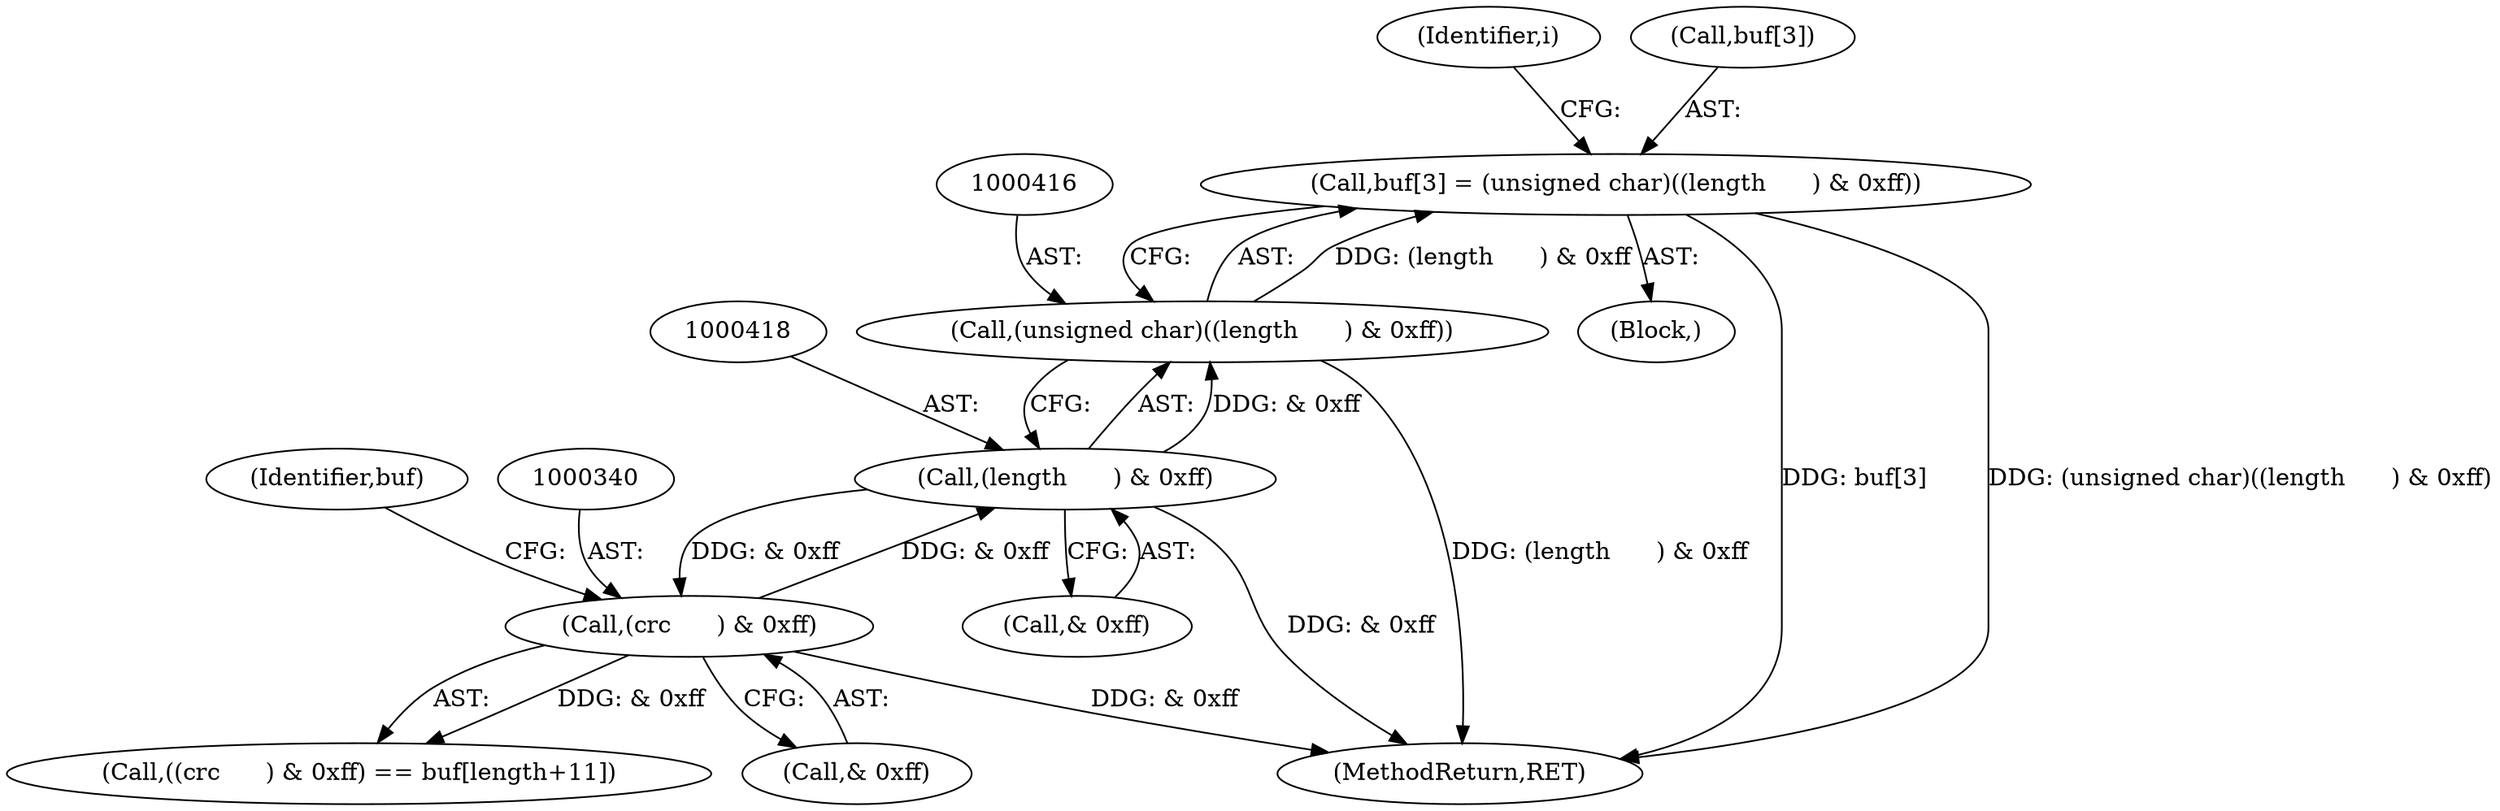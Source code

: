 digraph "1_Android_9d4853418ab2f754c2b63e091c29c5529b8b86ca_161@array" {
"1000411" [label="(Call,buf[3] = (unsigned char)((length      ) & 0xff))"];
"1000415" [label="(Call,(unsigned char)((length      ) & 0xff))"];
"1000417" [label="(Call,(length      ) & 0xff)"];
"1000339" [label="(Call,(crc      ) & 0xff)"];
"1000423" [label="(Identifier,i)"];
"1000415" [label="(Call,(unsigned char)((length      ) & 0xff))"];
"1000419" [label="(Call,& 0xff)"];
"1000253" [label="(Block,)"];
"1000339" [label="(Call,(crc      ) & 0xff)"];
"1000338" [label="(Call,((crc      ) & 0xff) == buf[length+11])"];
"1000344" [label="(Identifier,buf)"];
"1000411" [label="(Call,buf[3] = (unsigned char)((length      ) & 0xff))"];
"1000531" [label="(MethodReturn,RET)"];
"1000417" [label="(Call,(length      ) & 0xff)"];
"1000341" [label="(Call,& 0xff)"];
"1000412" [label="(Call,buf[3])"];
"1000411" -> "1000253"  [label="AST: "];
"1000411" -> "1000415"  [label="CFG: "];
"1000412" -> "1000411"  [label="AST: "];
"1000415" -> "1000411"  [label="AST: "];
"1000423" -> "1000411"  [label="CFG: "];
"1000411" -> "1000531"  [label="DDG: buf[3]"];
"1000411" -> "1000531"  [label="DDG: (unsigned char)((length      ) & 0xff)"];
"1000415" -> "1000411"  [label="DDG: (length      ) & 0xff"];
"1000415" -> "1000417"  [label="CFG: "];
"1000416" -> "1000415"  [label="AST: "];
"1000417" -> "1000415"  [label="AST: "];
"1000415" -> "1000531"  [label="DDG: (length      ) & 0xff"];
"1000417" -> "1000415"  [label="DDG: & 0xff"];
"1000417" -> "1000419"  [label="CFG: "];
"1000418" -> "1000417"  [label="AST: "];
"1000419" -> "1000417"  [label="AST: "];
"1000417" -> "1000531"  [label="DDG: & 0xff"];
"1000417" -> "1000339"  [label="DDG: & 0xff"];
"1000339" -> "1000417"  [label="DDG: & 0xff"];
"1000339" -> "1000338"  [label="AST: "];
"1000339" -> "1000341"  [label="CFG: "];
"1000340" -> "1000339"  [label="AST: "];
"1000341" -> "1000339"  [label="AST: "];
"1000344" -> "1000339"  [label="CFG: "];
"1000339" -> "1000531"  [label="DDG: & 0xff"];
"1000339" -> "1000338"  [label="DDG: & 0xff"];
}

